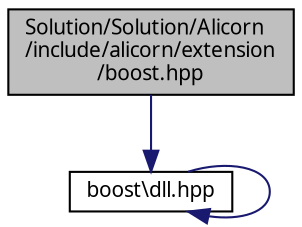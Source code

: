 digraph "Solution/Solution/Alicorn/include/alicorn/extension/boost.hpp"
{
 // INTERACTIVE_SVG=YES
  edge [fontname="Verdana",fontsize="10",labelfontname="Verdana",labelfontsize="10"];
  node [fontname="Verdana",fontsize="10",shape=record];
  Node1 [label="Solution/Solution/Alicorn\l/include/alicorn/extension\l/boost.hpp",height=0.2,width=0.4,color="black", fillcolor="grey75", style="filled", fontcolor="black"];
  Node1 -> Node2 [color="midnightblue",fontsize="10",style="solid",fontname="Verdana"];
  Node2 [label="boost\\dll.hpp",height=0.2,width=0.4,color="black", fillcolor="white", style="filled",URL="$a00269_source.html"];
  Node2 -> Node2 [color="midnightblue",fontsize="10",style="solid",fontname="Verdana"];
}

